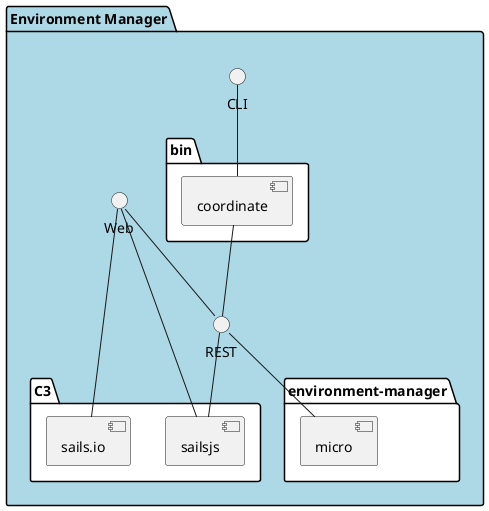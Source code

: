 @startuml

package "Environment Manager" #lightblue {
    interface CLI
    interface Web
    interface REST
    folder C3 #ffffff {
        component sailsjs
        component sails.io
    }
    folder bin #ffffff {
      component coordinate
    }
    folder "environment-manager" #ffffff {
        component micro as emmicro
    }
}
CLI -- coordinate
coordinate -- REST
Web -- sailsjs
Web -- REST
REST -- sailsjs

Web -- sails.io
REST -- emmicro

@enduml
